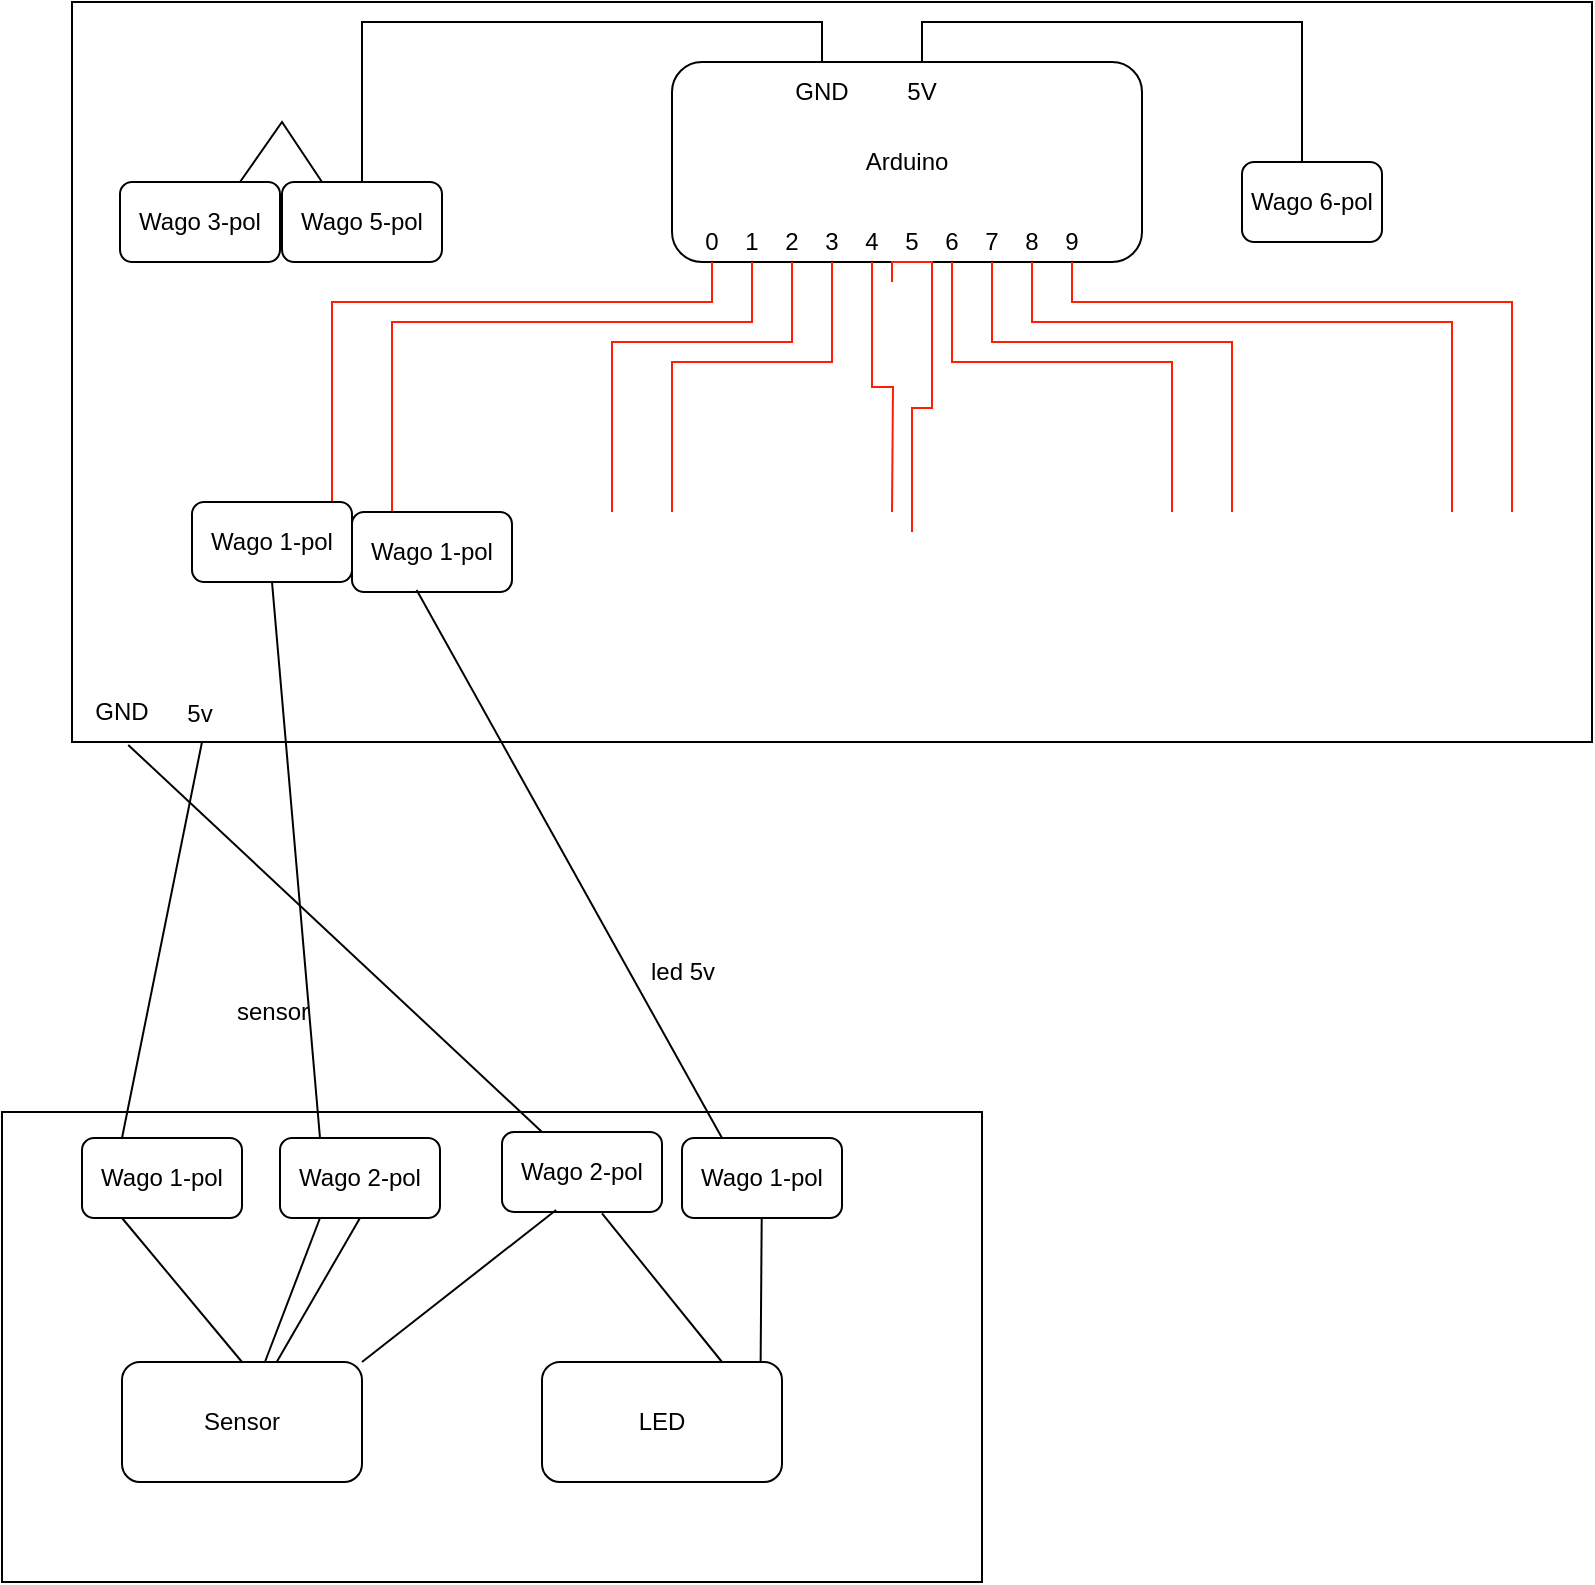 <mxfile version="20.7.2" type="device"><diagram id="69EkGZMzpE3YjlyKjqhW" name="Sida-1"><mxGraphModel dx="1434" dy="764" grid="1" gridSize="10" guides="1" tooltips="1" connect="1" arrows="1" fold="1" page="1" pageScale="1" pageWidth="827" pageHeight="1169" math="0" shadow="0"><root><mxCell id="0"/><mxCell id="1" parent="0"/><mxCell id="j8euinIYoDsvUS9Ca2qE-2" value="" style="rounded=0;whiteSpace=wrap;html=1;" parent="1" vertex="1"><mxGeometry x="85" y="20" width="760" height="370" as="geometry"/></mxCell><mxCell id="j8euinIYoDsvUS9Ca2qE-1" value="Arduino" style="rounded=1;whiteSpace=wrap;html=1;" parent="1" vertex="1"><mxGeometry x="385" y="50" width="235" height="100" as="geometry"/></mxCell><mxCell id="j8euinIYoDsvUS9Ca2qE-11" style="edgeStyle=orthogonalEdgeStyle;rounded=0;orthogonalLoop=1;jettySize=auto;html=1;entryX=0.5;entryY=0;entryDx=0;entryDy=0;exitX=0.5;exitY=0;exitDx=0;exitDy=0;endArrow=none;endFill=0;" parent="1" source="j8euinIYoDsvUS9Ca2qE-8" target="j8euinIYoDsvUS9Ca2qE-10" edge="1"><mxGeometry relative="1" as="geometry"/></mxCell><mxCell id="j8euinIYoDsvUS9Ca2qE-8" value="GND" style="text;html=1;strokeColor=none;fillColor=none;align=center;verticalAlign=middle;whiteSpace=wrap;rounded=0;" parent="1" vertex="1"><mxGeometry x="430" y="50" width="60" height="30" as="geometry"/></mxCell><mxCell id="j8euinIYoDsvUS9Ca2qE-13" style="edgeStyle=orthogonalEdgeStyle;rounded=0;orthogonalLoop=1;jettySize=auto;html=1;exitX=0.5;exitY=0;exitDx=0;exitDy=0;entryX=0.5;entryY=0;entryDx=0;entryDy=0;endArrow=none;endFill=0;" parent="1" source="j8euinIYoDsvUS9Ca2qE-9" target="j8euinIYoDsvUS9Ca2qE-12" edge="1"><mxGeometry relative="1" as="geometry"><Array as="points"><mxPoint x="510" y="30"/><mxPoint x="700" y="30"/></Array></mxGeometry></mxCell><mxCell id="j8euinIYoDsvUS9Ca2qE-9" value="5V" style="text;html=1;strokeColor=none;fillColor=none;align=center;verticalAlign=middle;whiteSpace=wrap;rounded=0;" parent="1" vertex="1"><mxGeometry x="480" y="50" width="60" height="30" as="geometry"/></mxCell><mxCell id="j8euinIYoDsvUS9Ca2qE-10" value="Wago 5-pol" style="rounded=1;whiteSpace=wrap;html=1;" parent="1" vertex="1"><mxGeometry x="190" y="110" width="80" height="40" as="geometry"/></mxCell><mxCell id="j8euinIYoDsvUS9Ca2qE-12" value="Wago 6-pol&lt;br&gt;" style="rounded=1;whiteSpace=wrap;html=1;" parent="1" vertex="1"><mxGeometry x="670" y="100" width="70" height="40" as="geometry"/></mxCell><mxCell id="j8euinIYoDsvUS9Ca2qE-68" style="edgeStyle=orthogonalEdgeStyle;rounded=0;orthogonalLoop=1;jettySize=auto;html=1;exitX=0.5;exitY=1;exitDx=0;exitDy=0;entryX=0.5;entryY=0;entryDx=0;entryDy=0;strokeColor=#FF1E05;endArrow=none;endFill=0;" parent="1" source="j8euinIYoDsvUS9Ca2qE-59" edge="1"><mxGeometry relative="1" as="geometry"><Array as="points"><mxPoint x="405" y="170"/><mxPoint x="215" y="170"/></Array><mxPoint x="215" y="275" as="targetPoint"/></mxGeometry></mxCell><mxCell id="j8euinIYoDsvUS9Ca2qE-59" value="0" style="text;html=1;strokeColor=none;fillColor=none;align=center;verticalAlign=middle;whiteSpace=wrap;rounded=0;" parent="1" vertex="1"><mxGeometry x="390" y="130" width="30" height="20" as="geometry"/></mxCell><mxCell id="j8euinIYoDsvUS9Ca2qE-69" style="edgeStyle=orthogonalEdgeStyle;rounded=0;orthogonalLoop=1;jettySize=auto;html=1;entryX=0.5;entryY=0;entryDx=0;entryDy=0;strokeColor=#FF1E05;endArrow=none;endFill=0;" parent="1" source="j8euinIYoDsvUS9Ca2qE-60" edge="1"><mxGeometry relative="1" as="geometry"><Array as="points"><mxPoint x="425" y="180"/><mxPoint x="245" y="180"/></Array><mxPoint x="245" y="275" as="targetPoint"/></mxGeometry></mxCell><mxCell id="j8euinIYoDsvUS9Ca2qE-60" value="1" style="text;html=1;strokeColor=none;fillColor=none;align=center;verticalAlign=middle;whiteSpace=wrap;rounded=0;" parent="1" vertex="1"><mxGeometry x="410" y="130" width="30" height="20" as="geometry"/></mxCell><mxCell id="j8euinIYoDsvUS9Ca2qE-70" style="edgeStyle=orthogonalEdgeStyle;rounded=0;orthogonalLoop=1;jettySize=auto;html=1;exitX=0.5;exitY=1;exitDx=0;exitDy=0;entryX=0.5;entryY=0;entryDx=0;entryDy=0;strokeColor=#FF1E05;endArrow=none;endFill=0;" parent="1" source="j8euinIYoDsvUS9Ca2qE-61" edge="1"><mxGeometry relative="1" as="geometry"><Array as="points"><mxPoint x="445" y="190"/><mxPoint x="355" y="190"/></Array><mxPoint x="355" y="275" as="targetPoint"/></mxGeometry></mxCell><mxCell id="j8euinIYoDsvUS9Ca2qE-61" value="2" style="text;html=1;strokeColor=none;fillColor=none;align=center;verticalAlign=middle;whiteSpace=wrap;rounded=0;" parent="1" vertex="1"><mxGeometry x="430" y="130" width="30" height="20" as="geometry"/></mxCell><mxCell id="j8euinIYoDsvUS9Ca2qE-72" style="edgeStyle=orthogonalEdgeStyle;rounded=0;orthogonalLoop=1;jettySize=auto;html=1;entryX=0.5;entryY=0;entryDx=0;entryDy=0;strokeColor=#FF1E05;endArrow=none;endFill=0;" parent="1" source="j8euinIYoDsvUS9Ca2qE-62" edge="1"><mxGeometry relative="1" as="geometry"><Array as="points"><mxPoint x="465" y="200"/><mxPoint x="385" y="200"/></Array><mxPoint x="385" y="275" as="targetPoint"/></mxGeometry></mxCell><mxCell id="j8euinIYoDsvUS9Ca2qE-62" value="3" style="text;html=1;strokeColor=none;fillColor=none;align=center;verticalAlign=middle;whiteSpace=wrap;rounded=0;" parent="1" vertex="1"><mxGeometry x="450" y="130" width="30" height="20" as="geometry"/></mxCell><mxCell id="j8euinIYoDsvUS9Ca2qE-73" style="edgeStyle=orthogonalEdgeStyle;rounded=0;orthogonalLoop=1;jettySize=auto;html=1;entryX=0.5;entryY=0;entryDx=0;entryDy=0;strokeColor=#FF1E05;endArrow=none;endFill=0;" parent="1" source="j8euinIYoDsvUS9Ca2qE-63" edge="1"><mxGeometry relative="1" as="geometry"><mxPoint x="495" y="275" as="targetPoint"/></mxGeometry></mxCell><mxCell id="j8euinIYoDsvUS9Ca2qE-63" value="4" style="text;html=1;strokeColor=none;fillColor=none;align=center;verticalAlign=middle;whiteSpace=wrap;rounded=0;" parent="1" vertex="1"><mxGeometry x="470" y="130" width="30" height="20" as="geometry"/></mxCell><mxCell id="j8euinIYoDsvUS9Ca2qE-64" value="5" style="text;html=1;strokeColor=none;fillColor=none;align=center;verticalAlign=middle;whiteSpace=wrap;rounded=0;" parent="1" vertex="1"><mxGeometry x="490" y="130" width="30" height="20" as="geometry"/></mxCell><mxCell id="j8euinIYoDsvUS9Ca2qE-78" style="edgeStyle=orthogonalEdgeStyle;rounded=0;orthogonalLoop=1;jettySize=auto;html=1;exitX=0.5;exitY=1;exitDx=0;exitDy=0;entryX=0.5;entryY=0;entryDx=0;entryDy=0;strokeColor=#FF1E05;endArrow=none;endFill=0;" parent="1" source="j8euinIYoDsvUS9Ca2qE-65" edge="1"><mxGeometry relative="1" as="geometry"><Array as="points"><mxPoint x="525" y="200"/><mxPoint x="635" y="200"/></Array><mxPoint x="635" y="275" as="targetPoint"/></mxGeometry></mxCell><mxCell id="j8euinIYoDsvUS9Ca2qE-65" value="6" style="text;html=1;strokeColor=none;fillColor=none;align=center;verticalAlign=middle;whiteSpace=wrap;rounded=0;" parent="1" vertex="1"><mxGeometry x="510" y="130" width="30" height="20" as="geometry"/></mxCell><mxCell id="j8euinIYoDsvUS9Ca2qE-79" style="edgeStyle=orthogonalEdgeStyle;rounded=0;orthogonalLoop=1;jettySize=auto;html=1;entryX=0.5;entryY=0;entryDx=0;entryDy=0;strokeColor=#FF1E05;endArrow=none;endFill=0;" parent="1" source="j8euinIYoDsvUS9Ca2qE-75" edge="1"><mxGeometry relative="1" as="geometry"><Array as="points"><mxPoint x="545" y="190"/><mxPoint x="665" y="190"/></Array><mxPoint x="665" y="275" as="targetPoint"/></mxGeometry></mxCell><mxCell id="j8euinIYoDsvUS9Ca2qE-75" value="7" style="text;html=1;strokeColor=none;fillColor=none;align=center;verticalAlign=middle;whiteSpace=wrap;rounded=0;" parent="1" vertex="1"><mxGeometry x="530" y="130" width="30" height="20" as="geometry"/></mxCell><mxCell id="j8euinIYoDsvUS9Ca2qE-80" style="edgeStyle=orthogonalEdgeStyle;rounded=0;orthogonalLoop=1;jettySize=auto;html=1;entryX=0.5;entryY=0;entryDx=0;entryDy=0;strokeColor=#FF1E05;endArrow=none;endFill=0;" parent="1" source="j8euinIYoDsvUS9Ca2qE-76" edge="1"><mxGeometry relative="1" as="geometry"><Array as="points"><mxPoint x="565" y="180"/><mxPoint x="775" y="180"/></Array><mxPoint x="775" y="275" as="targetPoint"/></mxGeometry></mxCell><mxCell id="j8euinIYoDsvUS9Ca2qE-76" value="8" style="text;html=1;strokeColor=none;fillColor=none;align=center;verticalAlign=middle;whiteSpace=wrap;rounded=0;" parent="1" vertex="1"><mxGeometry x="550" y="130" width="30" height="20" as="geometry"/></mxCell><mxCell id="j8euinIYoDsvUS9Ca2qE-81" style="edgeStyle=orthogonalEdgeStyle;rounded=0;orthogonalLoop=1;jettySize=auto;html=1;entryX=0.5;entryY=0;entryDx=0;entryDy=0;strokeColor=#FF1E05;endArrow=none;endFill=0;" parent="1" source="j8euinIYoDsvUS9Ca2qE-77" edge="1"><mxGeometry relative="1" as="geometry"><Array as="points"><mxPoint x="585" y="170"/><mxPoint x="805" y="170"/></Array><mxPoint x="805" y="275" as="targetPoint"/></mxGeometry></mxCell><mxCell id="j8euinIYoDsvUS9Ca2qE-77" value="9" style="text;html=1;strokeColor=none;fillColor=none;align=center;verticalAlign=middle;whiteSpace=wrap;rounded=0;" parent="1" vertex="1"><mxGeometry x="570" y="130" width="30" height="20" as="geometry"/></mxCell><mxCell id="j8euinIYoDsvUS9Ca2qE-82" value="" style="rounded=0;whiteSpace=wrap;html=1;" parent="1" vertex="1"><mxGeometry x="50" y="575" width="490" height="235" as="geometry"/></mxCell><mxCell id="j8euinIYoDsvUS9Ca2qE-90" value="Sensor" style="rounded=1;whiteSpace=wrap;html=1;" parent="1" vertex="1"><mxGeometry x="110" y="700" width="120" height="60" as="geometry"/></mxCell><mxCell id="j8euinIYoDsvUS9Ca2qE-91" value="LED" style="rounded=1;whiteSpace=wrap;html=1;" parent="1" vertex="1"><mxGeometry x="320" y="700" width="120" height="60" as="geometry"/></mxCell><mxCell id="TiCuPJn7O0XMc9ZiUOqt-13" value="Wago 1-pol" style="rounded=1;whiteSpace=wrap;html=1;" parent="1" vertex="1"><mxGeometry x="145" y="270" width="80" height="40" as="geometry"/></mxCell><mxCell id="TiCuPJn7O0XMc9ZiUOqt-14" value="Wago 1-pol" style="rounded=1;whiteSpace=wrap;html=1;" parent="1" vertex="1"><mxGeometry x="225" y="275" width="80" height="40" as="geometry"/></mxCell><mxCell id="TiCuPJn7O0XMc9ZiUOqt-17" style="edgeStyle=orthogonalEdgeStyle;rounded=0;orthogonalLoop=1;jettySize=auto;html=1;entryX=0.5;entryY=0;entryDx=0;entryDy=0;strokeColor=#FF1E05;endArrow=none;endFill=0;" parent="1" edge="1"><mxGeometry relative="1" as="geometry"><mxPoint x="495" y="160" as="sourcePoint"/><mxPoint x="505" y="285" as="targetPoint"/><Array as="points"><mxPoint x="495" y="150"/><mxPoint x="515" y="150"/><mxPoint x="515" y="223"/><mxPoint x="505" y="223"/></Array></mxGeometry></mxCell><mxCell id="TiCuPJn7O0XMc9ZiUOqt-18" value="" style="endArrow=none;html=1;rounded=0;entryX=0.037;entryY=1.004;entryDx=0;entryDy=0;entryPerimeter=0;exitX=0.25;exitY=0;exitDx=0;exitDy=0;" parent="1" source="TiCuPJn7O0XMc9ZiUOqt-25" target="j8euinIYoDsvUS9Ca2qE-2" edge="1"><mxGeometry width="50" height="50" relative="1" as="geometry"><mxPoint x="310" y="600" as="sourcePoint"/><mxPoint x="360" y="550" as="targetPoint"/></mxGeometry></mxCell><mxCell id="TiCuPJn7O0XMc9ZiUOqt-20" value="" style="endArrow=none;html=1;rounded=0;entryX=0.037;entryY=1.004;entryDx=0;entryDy=0;entryPerimeter=0;exitX=0.25;exitY=0;exitDx=0;exitDy=0;" parent="1" source="TiCuPJn7O0XMc9ZiUOqt-28" edge="1"><mxGeometry width="50" height="50" relative="1" as="geometry"><mxPoint x="153.48" y="573.12" as="sourcePoint"/><mxPoint x="150" y="390" as="targetPoint"/></mxGeometry></mxCell><mxCell id="TiCuPJn7O0XMc9ZiUOqt-21" value="" style="endArrow=none;html=1;rounded=0;exitX=0.25;exitY=0;exitDx=0;exitDy=0;entryX=0.5;entryY=1;entryDx=0;entryDy=0;" parent="1" source="TiCuPJn7O0XMc9ZiUOqt-31" target="TiCuPJn7O0XMc9ZiUOqt-13" edge="1"><mxGeometry width="50" height="50" relative="1" as="geometry"><mxPoint x="186.74" y="573.12" as="sourcePoint"/><mxPoint x="150" y="440" as="targetPoint"/></mxGeometry></mxCell><mxCell id="TiCuPJn7O0XMc9ZiUOqt-22" value="" style="endArrow=none;html=1;rounded=0;entryX=0.404;entryY=0.975;entryDx=0;entryDy=0;entryPerimeter=0;exitX=0.25;exitY=0;exitDx=0;exitDy=0;" parent="1" source="TiCuPJn7O0XMc9ZiUOqt-32" target="TiCuPJn7O0XMc9ZiUOqt-14" edge="1"><mxGeometry width="50" height="50" relative="1" as="geometry"><mxPoint x="223.48" y="573.12" as="sourcePoint"/><mxPoint x="220" y="390" as="targetPoint"/></mxGeometry></mxCell><mxCell id="TiCuPJn7O0XMc9ZiUOqt-23" value="GND" style="text;html=1;strokeColor=none;fillColor=none;align=center;verticalAlign=middle;whiteSpace=wrap;rounded=0;" parent="1" vertex="1"><mxGeometry x="90" y="360" width="40" height="30" as="geometry"/></mxCell><mxCell id="TiCuPJn7O0XMc9ZiUOqt-24" value="5v" style="text;html=1;strokeColor=none;fillColor=none;align=center;verticalAlign=middle;whiteSpace=wrap;rounded=0;" parent="1" vertex="1"><mxGeometry x="129" y="361" width="40" height="30" as="geometry"/></mxCell><mxCell id="TiCuPJn7O0XMc9ZiUOqt-25" value="Wago 2-pol" style="rounded=1;whiteSpace=wrap;html=1;" parent="1" vertex="1"><mxGeometry x="300" y="585" width="80" height="40" as="geometry"/></mxCell><mxCell id="TiCuPJn7O0XMc9ZiUOqt-28" value="Wago 1-pol" style="rounded=1;whiteSpace=wrap;html=1;" parent="1" vertex="1"><mxGeometry x="90" y="588" width="80" height="40" as="geometry"/></mxCell><mxCell id="TiCuPJn7O0XMc9ZiUOqt-29" value="" style="endArrow=none;html=1;rounded=0;entryX=0.25;entryY=1;entryDx=0;entryDy=0;exitX=0.5;exitY=0;exitDx=0;exitDy=0;" parent="1" source="j8euinIYoDsvUS9Ca2qE-90" target="TiCuPJn7O0XMc9ZiUOqt-28" edge="1"><mxGeometry width="50" height="50" relative="1" as="geometry"><mxPoint x="210" y="600" as="sourcePoint"/><mxPoint x="160" y="400" as="targetPoint"/></mxGeometry></mxCell><mxCell id="TiCuPJn7O0XMc9ZiUOqt-30" value="" style="endArrow=none;html=1;rounded=0;exitX=0.75;exitY=0;exitDx=0;exitDy=0;entryX=0.625;entryY=1.017;entryDx=0;entryDy=0;entryPerimeter=0;" parent="1" source="j8euinIYoDsvUS9Ca2qE-91" target="TiCuPJn7O0XMc9ZiUOqt-25" edge="1"><mxGeometry width="50" height="50" relative="1" as="geometry"><mxPoint x="130" y="700" as="sourcePoint"/><mxPoint x="210" y="640" as="targetPoint"/></mxGeometry></mxCell><mxCell id="TiCuPJn7O0XMc9ZiUOqt-31" value="Wago 2-pol" style="rounded=1;whiteSpace=wrap;html=1;" parent="1" vertex="1"><mxGeometry x="189" y="588" width="80" height="40" as="geometry"/></mxCell><mxCell id="TiCuPJn7O0XMc9ZiUOqt-32" value="Wago 1-pol" style="rounded=1;whiteSpace=wrap;html=1;" parent="1" vertex="1"><mxGeometry x="390" y="588" width="80" height="40" as="geometry"/></mxCell><mxCell id="TiCuPJn7O0XMc9ZiUOqt-33" value="" style="endArrow=none;html=1;rounded=0;entryX=0.25;entryY=1;entryDx=0;entryDy=0;" parent="1" source="j8euinIYoDsvUS9Ca2qE-90" target="TiCuPJn7O0XMc9ZiUOqt-31" edge="1"><mxGeometry width="50" height="50" relative="1" as="geometry"><mxPoint x="330" y="530" as="sourcePoint"/><mxPoint x="380" y="480" as="targetPoint"/></mxGeometry></mxCell><mxCell id="TiCuPJn7O0XMc9ZiUOqt-34" value="" style="endArrow=none;html=1;rounded=0;exitX=0.5;exitY=1;exitDx=0;exitDy=0;" parent="1" source="TiCuPJn7O0XMc9ZiUOqt-31" target="j8euinIYoDsvUS9Ca2qE-90" edge="1"><mxGeometry width="50" height="50" relative="1" as="geometry"><mxPoint x="330" y="530" as="sourcePoint"/><mxPoint x="380" y="480" as="targetPoint"/></mxGeometry></mxCell><mxCell id="TiCuPJn7O0XMc9ZiUOqt-35" value="" style="endArrow=none;html=1;rounded=0;exitX=0.911;exitY=0;exitDx=0;exitDy=0;exitPerimeter=0;" parent="1" source="j8euinIYoDsvUS9Ca2qE-91" target="TiCuPJn7O0XMc9ZiUOqt-32" edge="1"><mxGeometry width="50" height="50" relative="1" as="geometry"><mxPoint x="330" y="670" as="sourcePoint"/><mxPoint x="380" y="620" as="targetPoint"/></mxGeometry></mxCell><mxCell id="TiCuPJn7O0XMc9ZiUOqt-38" value="Wago 3-pol" style="rounded=1;whiteSpace=wrap;html=1;" parent="1" vertex="1"><mxGeometry x="109" y="110" width="80" height="40" as="geometry"/></mxCell><mxCell id="TiCuPJn7O0XMc9ZiUOqt-39" value="" style="endArrow=none;html=1;rounded=0;entryX=0.75;entryY=0;entryDx=0;entryDy=0;exitX=0.25;exitY=0;exitDx=0;exitDy=0;" parent="1" source="j8euinIYoDsvUS9Ca2qE-10" target="TiCuPJn7O0XMc9ZiUOqt-38" edge="1"><mxGeometry width="50" height="50" relative="1" as="geometry"><mxPoint x="270" y="310" as="sourcePoint"/><mxPoint x="320" y="260" as="targetPoint"/><Array as="points"><mxPoint x="190" y="80"/></Array></mxGeometry></mxCell><mxCell id="xiRpkWTbBeujJAu8V0Na-1" value="sensor&lt;br&gt;" style="text;html=1;align=center;verticalAlign=middle;resizable=0;points=[];autosize=1;strokeColor=none;fillColor=none;" parent="1" vertex="1"><mxGeometry x="155" y="510" width="60" height="30" as="geometry"/></mxCell><mxCell id="xiRpkWTbBeujJAu8V0Na-2" value="led 5v" style="text;html=1;align=center;verticalAlign=middle;resizable=0;points=[];autosize=1;strokeColor=none;fillColor=none;" parent="1" vertex="1"><mxGeometry x="360" y="490" width="60" height="30" as="geometry"/></mxCell><mxCell id="xiRpkWTbBeujJAu8V0Na-4" value="" style="endArrow=none;html=1;rounded=0;exitX=0.338;exitY=0.975;exitDx=0;exitDy=0;exitPerimeter=0;entryX=1;entryY=0;entryDx=0;entryDy=0;" parent="1" source="TiCuPJn7O0XMc9ZiUOqt-25" target="j8euinIYoDsvUS9Ca2qE-90" edge="1"><mxGeometry width="50" height="50" relative="1" as="geometry"><mxPoint x="265" y="638" as="sourcePoint"/><mxPoint x="221.941" y="710" as="targetPoint"/></mxGeometry></mxCell></root></mxGraphModel></diagram></mxfile>